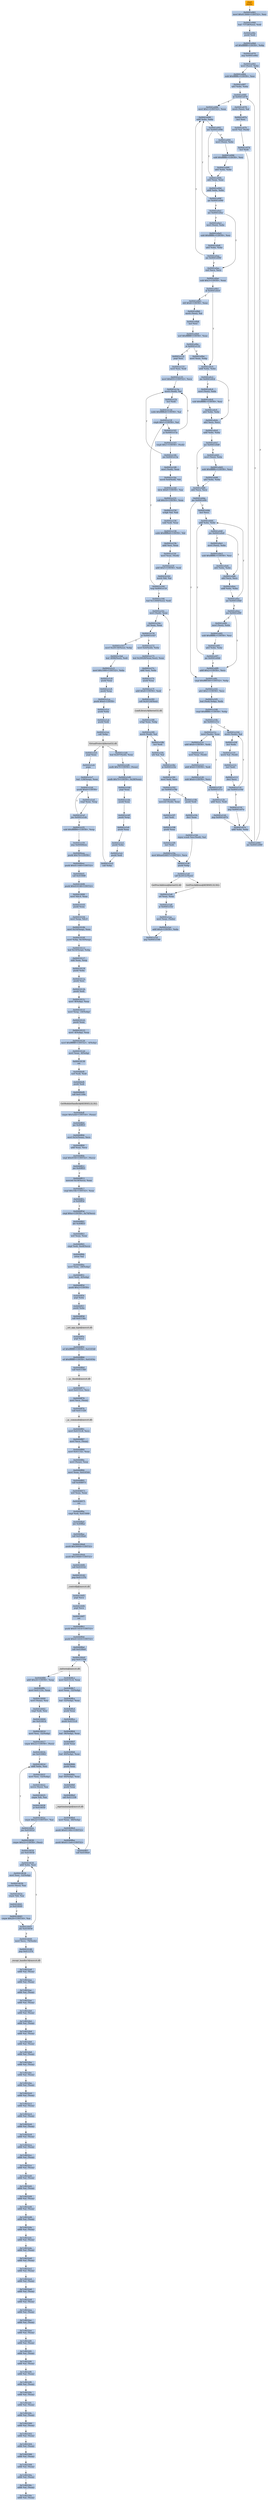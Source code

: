 digraph G {
node[shape=rectangle,style=filled,fillcolor=lightsteelblue,color=lightsteelblue]
bgcolor="transparent"
a0x0041e060pusha_[label="start\npusha ",fillcolor="orange",color="lightgrey"];
a0x0041e061movl_0x413000UINT32_esi[label="0x0041e061\nmovl $0x413000<UINT32>, %esi"];
a0x0041e066leal__73728esi__edi[label="0x0041e066\nleal -73728(%esi), %edi"];
a0x0041e06cpushl_edi[label="0x0041e06c\npushl %edi"];
a0x0041e06dorl_0xffffffffUINT8_ebp[label="0x0041e06d\norl $0xffffffff<UINT8>, %ebp"];
a0x0041e070jmp_0x0041e082[label="0x0041e070\njmp 0x0041e082"];
a0x0041e082movl_esi__ebx[label="0x0041e082\nmovl (%esi), %ebx"];
a0x0041e084subl_0xfffffffcUINT8_esi[label="0x0041e084\nsubl $0xfffffffc<UINT8>, %esi"];
a0x0041e087adcl_ebx_ebx[label="0x0041e087\nadcl %ebx, %ebx"];
a0x0041e089jb_0x0041e078[label="0x0041e089\njb 0x0041e078"];
a0x0041e078movb_esi__al[label="0x0041e078\nmovb (%esi), %al"];
a0x0041e07aincl_esi[label="0x0041e07a\nincl %esi"];
a0x0041e07bmovb_al_edi_[label="0x0041e07b\nmovb %al, (%edi)"];
a0x0041e07dincl_edi[label="0x0041e07d\nincl %edi"];
a0x0041e07eaddl_ebx_ebx[label="0x0041e07e\naddl %ebx, %ebx"];
a0x0041e080jne_0x0041e089[label="0x0041e080\njne 0x0041e089"];
a0x0041e08bmovl_0x1UINT32_eax[label="0x0041e08b\nmovl $0x1<UINT32>, %eax"];
a0x0041e090addl_ebx_ebx[label="0x0041e090\naddl %ebx, %ebx"];
a0x0041e092jne_0x0041e09b[label="0x0041e092\njne 0x0041e09b"];
a0x0041e09badcl_eax_eax[label="0x0041e09b\nadcl %eax, %eax"];
a0x0041e09daddl_ebx_ebx[label="0x0041e09d\naddl %ebx, %ebx"];
a0x0041e09fjae_0x0041e090[label="0x0041e09f\njae 0x0041e090"];
a0x0041e0a1jne_0x0041e0ac[label="0x0041e0a1\njne 0x0041e0ac"];
a0x0041e0acxorl_ecx_ecx[label="0x0041e0ac\nxorl %ecx, %ecx"];
a0x0041e0aesubl_0x3UINT8_eax[label="0x0041e0ae\nsubl $0x3<UINT8>, %eax"];
a0x0041e0b1jb_0x0041e0c0[label="0x0041e0b1\njb 0x0041e0c0"];
a0x0041e0c0addl_ebx_ebx[label="0x0041e0c0\naddl %ebx, %ebx"];
a0x0041e0c2jne_0x0041e0cb[label="0x0041e0c2\njne 0x0041e0cb"];
a0x0041e0cbadcl_ecx_ecx[label="0x0041e0cb\nadcl %ecx, %ecx"];
a0x0041e0cdaddl_ebx_ebx[label="0x0041e0cd\naddl %ebx, %ebx"];
a0x0041e0cfjne_0x0041e0d8[label="0x0041e0cf\njne 0x0041e0d8"];
a0x0041e0d8adcl_ecx_ecx[label="0x0041e0d8\nadcl %ecx, %ecx"];
a0x0041e0dajne_0x0041e0fc[label="0x0041e0da\njne 0x0041e0fc"];
a0x0041e0fccmpl_0xfffff300UINT32_ebp[label="0x0041e0fc\ncmpl $0xfffff300<UINT32>, %ebp"];
a0x0041e102adcl_0x1UINT8_ecx[label="0x0041e102\nadcl $0x1<UINT8>, %ecx"];
a0x0041e105leal_ediebp__edx[label="0x0041e105\nleal (%edi,%ebp), %edx"];
a0x0041e108cmpl_0xfffffffcUINT8_ebp[label="0x0041e108\ncmpl $0xfffffffc<UINT8>, %ebp"];
a0x0041e10bjbe_0x0041e11c[label="0x0041e10b\njbe 0x0041e11c"];
a0x0041e10dmovb_edx__al[label="0x0041e10d\nmovb (%edx), %al"];
a0x0041e10fincl_edx[label="0x0041e10f\nincl %edx"];
a0x0041e110movb_al_edi_[label="0x0041e110\nmovb %al, (%edi)"];
a0x0041e112incl_edi[label="0x0041e112\nincl %edi"];
a0x0041e113decl_ecx[label="0x0041e113\ndecl %ecx"];
a0x0041e114jne_0x0041e10d[label="0x0041e114\njne 0x0041e10d"];
a0x0041e116jmp_0x0041e07e[label="0x0041e116\njmp 0x0041e07e"];
a0x0041e0b3shll_0x8UINT8_eax[label="0x0041e0b3\nshll $0x8<UINT8>, %eax"];
a0x0041e0b6movb_esi__al[label="0x0041e0b6\nmovb (%esi), %al"];
a0x0041e0b8incl_esi[label="0x0041e0b8\nincl %esi"];
a0x0041e0b9xorl_0xffffffffUINT8_eax[label="0x0041e0b9\nxorl $0xffffffff<UINT8>, %eax"];
a0x0041e0bcje_0x0041e132[label="0x0041e0bc\nje 0x0041e132"];
a0x0041e0bemovl_eax_ebp[label="0x0041e0be\nmovl %eax, %ebp"];
a0x0041e11cmovl_edx__eax[label="0x0041e11c\nmovl (%edx), %eax"];
a0x0041e11eaddl_0x4UINT8_edx[label="0x0041e11e\naddl $0x4<UINT8>, %edx"];
a0x0041e121movl_eax_edi_[label="0x0041e121\nmovl %eax, (%edi)"];
a0x0041e123addl_0x4UINT8_edi[label="0x0041e123\naddl $0x4<UINT8>, %edi"];
a0x0041e126subl_0x4UINT8_ecx[label="0x0041e126\nsubl $0x4<UINT8>, %ecx"];
a0x0041e129ja_0x0041e11c[label="0x0041e129\nja 0x0041e11c"];
a0x0041e12baddl_ecx_edi[label="0x0041e12b\naddl %ecx, %edi"];
a0x0041e12djmp_0x0041e07e[label="0x0041e12d\njmp 0x0041e07e"];
a0x0041e094movl_esi__ebx[label="0x0041e094\nmovl (%esi), %ebx"];
a0x0041e096subl_0xfffffffcUINT8_esi[label="0x0041e096\nsubl $0xfffffffc<UINT8>, %esi"];
a0x0041e099adcl_ebx_ebx[label="0x0041e099\nadcl %ebx, %ebx"];
a0x0041e0a3movl_esi__ebx[label="0x0041e0a3\nmovl (%esi), %ebx"];
a0x0041e0a5subl_0xfffffffcUINT8_esi[label="0x0041e0a5\nsubl $0xfffffffc<UINT8>, %esi"];
a0x0041e0a8adcl_ebx_ebx[label="0x0041e0a8\nadcl %ebx, %ebx"];
a0x0041e0aajae_0x0041e090[label="0x0041e0aa\njae 0x0041e090"];
a0x0041e0d1movl_esi__ebx[label="0x0041e0d1\nmovl (%esi), %ebx"];
a0x0041e0d3subl_0xfffffffcUINT8_esi[label="0x0041e0d3\nsubl $0xfffffffc<UINT8>, %esi"];
a0x0041e0d6adcl_ebx_ebx[label="0x0041e0d6\nadcl %ebx, %ebx"];
a0x0041e0dcincl_ecx[label="0x0041e0dc\nincl %ecx"];
a0x0041e0ddaddl_ebx_ebx[label="0x0041e0dd\naddl %ebx, %ebx"];
a0x0041e0dfjne_0x0041e0e8[label="0x0041e0df\njne 0x0041e0e8"];
a0x0041e0e8adcl_ecx_ecx[label="0x0041e0e8\nadcl %ecx, %ecx"];
a0x0041e0eaaddl_ebx_ebx[label="0x0041e0ea\naddl %ebx, %ebx"];
a0x0041e0ecjae_0x0041e0dd[label="0x0041e0ec\njae 0x0041e0dd"];
a0x0041e0eejne_0x0041e0f9[label="0x0041e0ee\njne 0x0041e0f9"];
a0x0041e0f9addl_0x2UINT8_ecx[label="0x0041e0f9\naddl $0x2<UINT8>, %ecx"];
a0x0041e0e1movl_esi__ebx[label="0x0041e0e1\nmovl (%esi), %ebx"];
a0x0041e0e3subl_0xfffffffcUINT8_esi[label="0x0041e0e3\nsubl $0xfffffffc<UINT8>, %esi"];
a0x0041e0e6adcl_ebx_ebx[label="0x0041e0e6\nadcl %ebx, %ebx"];
a0x0041e0f0movl_esi__ebx[label="0x0041e0f0\nmovl (%esi), %ebx"];
a0x0041e0f2subl_0xfffffffcUINT8_esi[label="0x0041e0f2\nsubl $0xfffffffc<UINT8>, %esi"];
a0x0041e0f5adcl_ebx_ebx[label="0x0041e0f5\nadcl %ebx, %ebx"];
a0x0041e0f7jae_0x0041e0dd[label="0x0041e0f7\njae 0x0041e0dd"];
a0x0041e0c4movl_esi__ebx[label="0x0041e0c4\nmovl (%esi), %ebx"];
a0x0041e0c6subl_0xfffffffcUINT8_esi[label="0x0041e0c6\nsubl $0xfffffffc<UINT8>, %esi"];
a0x0041e0c9adcl_ebx_ebx[label="0x0041e0c9\nadcl %ebx, %ebx"];
a0x0041e132popl_esi[label="0x0041e132\npopl %esi"];
a0x0041e133movl_esi_edi[label="0x0041e133\nmovl %esi, %edi"];
a0x0041e135movl_0x655UINT32_ecx[label="0x0041e135\nmovl $0x655<UINT32>, %ecx"];
a0x0041e13amovb_edi__al[label="0x0041e13a\nmovb (%edi), %al"];
a0x0041e13cincl_edi[label="0x0041e13c\nincl %edi"];
a0x0041e13dsubb_0xffffffe8UINT8_al[label="0x0041e13d\nsubb $0xffffffe8<UINT8>, %al"];
a0x0041e13fcmpb_0x1UINT8_al[label="0x0041e13f\ncmpb $0x1<UINT8>, %al"];
a0x0041e141ja_0x0041e13a[label="0x0041e141\nja 0x0041e13a"];
a0x0041e143cmpb_0x1UINT8_edi_[label="0x0041e143\ncmpb $0x1<UINT8>, (%edi)"];
a0x0041e146jne_0x0041e13a[label="0x0041e146\njne 0x0041e13a"];
a0x0041e148movl_edi__eax[label="0x0041e148\nmovl (%edi), %eax"];
a0x0041e14amovb_0x4edi__bl[label="0x0041e14a\nmovb 0x4(%edi), %bl"];
a0x0041e14dshrw_0x8UINT8_ax[label="0x0041e14d\nshrw $0x8<UINT8>, %ax"];
a0x0041e151roll_0x10UINT8_eax[label="0x0041e151\nroll $0x10<UINT8>, %eax"];
a0x0041e154xchgb_al_ah[label="0x0041e154\nxchgb %al, %ah"];
a0x0041e156subl_edi_eax[label="0x0041e156\nsubl %edi, %eax"];
a0x0041e158subb_0xffffffe8UINT8_bl[label="0x0041e158\nsubb $0xffffffe8<UINT8>, %bl"];
a0x0041e15baddl_esi_eax[label="0x0041e15b\naddl %esi, %eax"];
a0x0041e15dmovl_eax_edi_[label="0x0041e15d\nmovl %eax, (%edi)"];
a0x0041e15faddl_0x5UINT8_edi[label="0x0041e15f\naddl $0x5<UINT8>, %edi"];
a0x0041e162movb_bl_al[label="0x0041e162\nmovb %bl, %al"];
a0x0041e164loop_0x0041e13f[label="0x0041e164\nloop 0x0041e13f"];
a0x0041e166leal_0x1c000esi__edi[label="0x0041e166\nleal 0x1c000(%esi), %edi"];
a0x0041e16cmovl_edi__eax[label="0x0041e16c\nmovl (%edi), %eax"];
a0x0041e16eorl_eax_eax[label="0x0041e16e\norl %eax, %eax"];
a0x0041e170je_0x0041e1b7[label="0x0041e170\nje 0x0041e1b7"];
a0x0041e172movl_0x4edi__ebx[label="0x0041e172\nmovl 0x4(%edi), %ebx"];
a0x0041e175leal_0x20028eaxesi__eax[label="0x0041e175\nleal 0x20028(%eax,%esi), %eax"];
a0x0041e17caddl_esi_ebx[label="0x0041e17c\naddl %esi, %ebx"];
a0x0041e17epushl_eax[label="0x0041e17e\npushl %eax"];
a0x0041e17faddl_0x8UINT8_edi[label="0x0041e17f\naddl $0x8<UINT8>, %edi"];
a0x0041e182call_0x20124esi_[label="0x0041e182\ncall 0x20124(%esi)"];
LoadLibraryA_kernel32_dll[label="LoadLibraryA@kernel32.dll",fillcolor="lightgrey",color="lightgrey"];
a0x0041e188xchgl_eax_ebp[label="0x0041e188\nxchgl %eax, %ebp"];
a0x0041e189movb_edi__al[label="0x0041e189\nmovb (%edi), %al"];
a0x0041e18bincl_edi[label="0x0041e18b\nincl %edi"];
a0x0041e18corb_al_al[label="0x0041e18c\norb %al, %al"];
a0x0041e18eje_0x0041e16c[label="0x0041e18e\nje 0x0041e16c"];
a0x0041e190movl_edi_ecx[label="0x0041e190\nmovl %edi, %ecx"];
a0x0041e192jns_0x0041e19b[label="0x0041e192\njns 0x0041e19b"];
a0x0041e19bpushl_edi[label="0x0041e19b\npushl %edi"];
a0x0041e19cdecl_eax[label="0x0041e19c\ndecl %eax"];
a0x0041e19drepnz_scasb_es_edi__al[label="0x0041e19d\nrepnz scasb %es:(%edi), %al"];
a0x0041e19fpushl_ebp[label="0x0041e19f\npushl %ebp"];
a0x0041e1a0call_0x2012cesi_[label="0x0041e1a0\ncall 0x2012c(%esi)"];
GetProcAddress_kernel32_dll[label="GetProcAddress@kernel32.dll",fillcolor="lightgrey",color="lightgrey"];
a0x0041e1a6orl_eax_eax[label="0x0041e1a6\norl %eax, %eax"];
a0x0041e1a8je_0x0041e1b1[label="0x0041e1a8\nje 0x0041e1b1"];
a0x0041e1aamovl_eax_ebx_[label="0x0041e1aa\nmovl %eax, (%ebx)"];
a0x0041e1acaddl_0x4UINT8_ebx[label="0x0041e1ac\naddl $0x4<UINT8>, %ebx"];
a0x0041e1afjmp_0x0041e189[label="0x0041e1af\njmp 0x0041e189"];
GetProcAddress_KERNEL32_DLL[label="GetProcAddress@KERNEL32.DLL",fillcolor="lightgrey",color="lightgrey"];
a0x0041e194movzwl_edi__eax[label="0x0041e194\nmovzwl (%edi), %eax"];
a0x0041e197incl_edi[label="0x0041e197\nincl %edi"];
a0x0041e198pushl_eax[label="0x0041e198\npushl %eax"];
a0x0041e199incl_edi[label="0x0041e199\nincl %edi"];
a0x0041e19amovl_0xaef24857UINT32_ecx[label="0x0041e19a\nmovl $0xaef24857<UINT32>, %ecx"];
a0x0041e1b7movl_0x20130esi__ebp[label="0x0041e1b7\nmovl 0x20130(%esi), %ebp"];
a0x0041e1bdleal__4096esi__edi[label="0x0041e1bd\nleal -4096(%esi), %edi"];
a0x0041e1c3movl_0x1000UINT32_ebx[label="0x0041e1c3\nmovl $0x1000<UINT32>, %ebx"];
a0x0041e1c8pushl_eax[label="0x0041e1c8\npushl %eax"];
a0x0041e1c9pushl_esp[label="0x0041e1c9\npushl %esp"];
a0x0041e1capushl_0x4UINT8[label="0x0041e1ca\npushl $0x4<UINT8>"];
a0x0041e1ccpushl_ebx[label="0x0041e1cc\npushl %ebx"];
a0x0041e1cdpushl_edi[label="0x0041e1cd\npushl %edi"];
a0x0041e1cecall_ebp[label="0x0041e1ce\ncall %ebp"];
VirtualProtect_kernel32_dll[label="VirtualProtect@kernel32.dll",fillcolor="lightgrey",color="lightgrey"];
a0x0041e1d0leal_0x207edi__eax[label="0x0041e1d0\nleal 0x207(%edi), %eax"];
a0x0041e1d6andb_0x7fUINT8_eax_[label="0x0041e1d6\nandb $0x7f<UINT8>, (%eax)"];
a0x0041e1d9andb_0x7fUINT8_0x28eax_[label="0x0041e1d9\nandb $0x7f<UINT8>, 0x28(%eax)"];
a0x0041e1ddpopl_eax[label="0x0041e1dd\npopl %eax"];
a0x0041e1depushl_eax[label="0x0041e1de\npushl %eax"];
a0x0041e1dfpushl_esp[label="0x0041e1df\npushl %esp"];
a0x0041e1e0pushl_eax[label="0x0041e1e0\npushl %eax"];
a0x0041e1e1pushl_ebx[label="0x0041e1e1\npushl %ebx"];
a0x0041e1e2pushl_edi[label="0x0041e1e2\npushl %edi"];
a0x0041e1e3call_ebp[label="0x0041e1e3\ncall %ebp"];
a0x0041e1e5popl_eax[label="0x0041e1e5\npopl %eax"];
a0x0041e1e6popa_[label="0x0041e1e6\npopa "];
a0x0041e1e7leal__128esp__eax[label="0x0041e1e7\nleal -128(%esp), %eax"];
a0x0041e1ebpushl_0x0UINT8[label="0x0041e1eb\npushl $0x0<UINT8>"];
a0x0041e1edcmpl_eax_esp[label="0x0041e1ed\ncmpl %eax, %esp"];
a0x0041e1efjne_0x0041e1eb[label="0x0041e1ef\njne 0x0041e1eb"];
a0x0041e1f1subl_0xffffff80UINT8_esp[label="0x0041e1f1\nsubl $0xffffff80<UINT8>, %esp"];
a0x0041e1f4jmp_0x0040feea[label="0x0041e1f4\njmp 0x0040feea"];
a0x0040feeapushl_0x70UINT8[label="0x0040feea\npushl $0x70<UINT8>"];
a0x0040feecpushl_0x411440UINT32[label="0x0040feec\npushl $0x411440<UINT32>"];
a0x0040fef1call_0x4100f8[label="0x0040fef1\ncall 0x4100f8"];
a0x004100f8pushl_0x410148UINT32[label="0x004100f8\npushl $0x410148<UINT32>"];
a0x004100fdmovl_fs_0_eax[label="0x004100fd\nmovl %fs:0, %eax"];
a0x00410103pushl_eax[label="0x00410103\npushl %eax"];
a0x00410104movl_esp_fs_0[label="0x00410104\nmovl %esp, %fs:0"];
a0x0041010bmovl_0x10esp__eax[label="0x0041010b\nmovl 0x10(%esp), %eax"];
a0x0041010fmovl_ebp_0x10esp_[label="0x0041010f\nmovl %ebp, 0x10(%esp)"];
a0x00410113leal_0x10esp__ebp[label="0x00410113\nleal 0x10(%esp), %ebp"];
a0x00410117subl_eax_esp[label="0x00410117\nsubl %eax, %esp"];
a0x00410119pushl_ebx[label="0x00410119\npushl %ebx"];
a0x0041011apushl_esi[label="0x0041011a\npushl %esi"];
a0x0041011bpushl_edi[label="0x0041011b\npushl %edi"];
a0x0041011cmovl__8ebp__eax[label="0x0041011c\nmovl -8(%ebp), %eax"];
a0x0041011fmovl_esp__24ebp_[label="0x0041011f\nmovl %esp, -24(%ebp)"];
a0x00410122pushl_eax[label="0x00410122\npushl %eax"];
a0x00410123movl__4ebp__eax[label="0x00410123\nmovl -4(%ebp), %eax"];
a0x00410126movl_0xffffffffUINT32__4ebp_[label="0x00410126\nmovl $0xffffffff<UINT32>, -4(%ebp)"];
a0x0041012dmovl_eax__8ebp_[label="0x0041012d\nmovl %eax, -8(%ebp)"];
a0x00410130ret[label="0x00410130\nret"];
a0x0040fef6xorl_edi_edi[label="0x0040fef6\nxorl %edi, %edi"];
a0x0040fef8pushl_edi[label="0x0040fef8\npushl %edi"];
a0x0040fef9call_0x41109c[label="0x0040fef9\ncall 0x41109c"];
GetModuleHandleA_KERNEL32_DLL[label="GetModuleHandleA@KERNEL32.DLL",fillcolor="lightgrey",color="lightgrey"];
a0x0040feffcmpw_0x5a4dUINT16_eax_[label="0x0040feff\ncmpw $0x5a4d<UINT16>, (%eax)"];
a0x0040ff04jne_0x40ff25[label="0x0040ff04\njne 0x40ff25"];
a0x0040ff06movl_0x3ceax__ecx[label="0x0040ff06\nmovl 0x3c(%eax), %ecx"];
a0x0040ff09addl_eax_ecx[label="0x0040ff09\naddl %eax, %ecx"];
a0x0040ff0bcmpl_0x4550UINT32_ecx_[label="0x0040ff0b\ncmpl $0x4550<UINT32>, (%ecx)"];
a0x0040ff11jne_0x40ff25[label="0x0040ff11\njne 0x40ff25"];
a0x0040ff13movzwl_0x18ecx__eax[label="0x0040ff13\nmovzwl 0x18(%ecx), %eax"];
a0x0040ff17cmpl_0x10bUINT32_eax[label="0x0040ff17\ncmpl $0x10b<UINT32>, %eax"];
a0x0040ff1cje_0x40ff3d[label="0x0040ff1c\nje 0x40ff3d"];
a0x0040ff3dcmpl_0xeUINT8_0x74ecx_[label="0x0040ff3d\ncmpl $0xe<UINT8>, 0x74(%ecx)"];
a0x0040ff41jbe_0x40ff25[label="0x0040ff41\njbe 0x40ff25"];
a0x0040ff43xorl_eax_eax[label="0x0040ff43\nxorl %eax, %eax"];
a0x0040ff45cmpl_edi_0xe8ecx_[label="0x0040ff45\ncmpl %edi, 0xe8(%ecx)"];
a0x0040ff4bsetne_al[label="0x0040ff4b\nsetne %al"];
a0x0040ff4emovl_eax__28ebp_[label="0x0040ff4e\nmovl %eax, -28(%ebp)"];
a0x0040ff51movl_edi__4ebp_[label="0x0040ff51\nmovl %edi, -4(%ebp)"];
a0x0040ff54pushl_0x2UINT8[label="0x0040ff54\npushl $0x2<UINT8>"];
a0x0040ff56popl_ebx[label="0x0040ff56\npopl %ebx"];
a0x0040ff57pushl_ebx[label="0x0040ff57\npushl %ebx"];
a0x0040ff58call_0x41136c[label="0x0040ff58\ncall 0x41136c"];
a__set_app_type_msvcrt_dll[label="__set_app_type@msvcrt.dll",fillcolor="lightgrey",color="lightgrey"];
a0x0040ff5epopl_ecx[label="0x0040ff5e\npopl %ecx"];
a0x0040ff5forl_0xffffffffUINT8_0x416548[label="0x0040ff5f\norl $0xffffffff<UINT8>, 0x416548"];
a0x0040ff66orl_0xffffffffUINT8_0x41654c[label="0x0040ff66\norl $0xffffffff<UINT8>, 0x41654c"];
a0x0040ff6dcall_0x411340[label="0x0040ff6d\ncall 0x411340"];
a__p__fmode_msvcrt_dll[label="__p__fmode@msvcrt.dll",fillcolor="lightgrey",color="lightgrey"];
a0x0040ff73movl_0x4151cc_ecx[label="0x0040ff73\nmovl 0x4151cc, %ecx"];
a0x0040ff79movl_ecx_eax_[label="0x0040ff79\nmovl %ecx, (%eax)"];
a0x0040ff7bcall_0x411328[label="0x0040ff7b\ncall 0x411328"];
a__p__commode_msvcrt_dll[label="__p__commode@msvcrt.dll",fillcolor="lightgrey",color="lightgrey"];
a0x0040ff81movl_0x4151c8_ecx[label="0x0040ff81\nmovl 0x4151c8, %ecx"];
a0x0040ff87movl_ecx_eax_[label="0x0040ff87\nmovl %ecx, (%eax)"];
a0x0040ff89movl_0x41132c_eax[label="0x0040ff89\nmovl 0x41132c, %eax"];
a0x0040ff8emovl_eax__eax[label="0x0040ff8e\nmovl (%eax), %eax"];
a0x0040ff90movl_eax_0x416544[label="0x0040ff90\nmovl %eax, 0x416544"];
a0x0040ff95call_0x408973[label="0x0040ff95\ncall 0x408973"];
a0x00408973xorl_eax_eax[label="0x00408973\nxorl %eax, %eax"];
a0x00408975ret[label="0x00408975\nret"];
a0x0040ff9acmpl_edi_0x415000[label="0x0040ff9a\ncmpl %edi, 0x415000"];
a0x0040ffa0jne_0x40ffae[label="0x0040ffa0\njne 0x40ffae"];
a0x0040ffaecall_0x4100e6[label="0x0040ffae\ncall 0x4100e6"];
a0x004100e6pushl_0x30000UINT32[label="0x004100e6\npushl $0x30000<UINT32>"];
a0x004100ebpushl_0x10000UINT32[label="0x004100eb\npushl $0x10000<UINT32>"];
a0x004100f0call_0x410142[label="0x004100f0\ncall 0x410142"];
a0x00410142jmp_0x411370[label="0x00410142\njmp 0x411370"];
a_controlfp_msvcrt_dll[label="_controlfp@msvcrt.dll",fillcolor="lightgrey",color="lightgrey"];
a0x004100f5popl_ecx[label="0x004100f5\npopl %ecx"];
a0x004100f6popl_ecx[label="0x004100f6\npopl %ecx"];
a0x004100f7ret[label="0x004100f7\nret"];
a0x0040ffb3pushl_0x411414UINT32[label="0x0040ffb3\npushl $0x411414<UINT32>"];
a0x0040ffb8pushl_0x411410UINT32[label="0x0040ffb8\npushl $0x411410<UINT32>"];
a0x0040ffbdcall_0x4100e0[label="0x0040ffbd\ncall 0x4100e0"];
a0x004100e0jmp_0x411334[label="0x004100e0\njmp 0x411334"];
a_initterm_msvcrt_dll[label="_initterm@msvcrt.dll",fillcolor="lightgrey",color="lightgrey"];
a0x0040ffc2movl_0x4151c4_eax[label="0x0040ffc2\nmovl 0x4151c4, %eax"];
a0x0040ffc7movl_eax__32ebp_[label="0x0040ffc7\nmovl %eax, -32(%ebp)"];
a0x0040ffcaleal__32ebp__eax[label="0x0040ffca\nleal -32(%ebp), %eax"];
a0x0040ffcdpushl_eax[label="0x0040ffcd\npushl %eax"];
a0x0040ffcepushl_0x4151c0[label="0x0040ffce\npushl 0x4151c0"];
a0x0040ffd4leal__36ebp__eax[label="0x0040ffd4\nleal -36(%ebp), %eax"];
a0x0040ffd7pushl_eax[label="0x0040ffd7\npushl %eax"];
a0x0040ffd8leal__40ebp__eax[label="0x0040ffd8\nleal -40(%ebp), %eax"];
a0x0040ffdbpushl_eax[label="0x0040ffdb\npushl %eax"];
a0x0040ffdcleal__44ebp__eax[label="0x0040ffdc\nleal -44(%ebp), %eax"];
a0x0040ffdfpushl_eax[label="0x0040ffdf\npushl %eax"];
a0x0040ffe0call_0x411338[label="0x0040ffe0\ncall 0x411338"];
a__wgetmainargs_msvcrt_dll[label="__wgetmainargs@msvcrt.dll",fillcolor="lightgrey",color="lightgrey"];
a0x0040ffe6movl_eax__48ebp_[label="0x0040ffe6\nmovl %eax, -48(%ebp)"];
a0x0040ffe9pushl_0x41140cUINT32[label="0x0040ffe9\npushl $0x41140c<UINT32>"];
a0x0040ffeepushl_0x4113e4UINT32[label="0x0040ffee\npushl $0x4113e4<UINT32>"];
a0x0040fff3call_0x4100e0[label="0x0040fff3\ncall 0x4100e0"];
a0x0040fff8addl_0x24UINT8_esp[label="0x0040fff8\naddl $0x24<UINT8>, %esp"];
a0x0040fffbmovl_0x41133c_eax[label="0x0040fffb\nmovl 0x41133c, %eax"];
a0x00410000movl_eax__esi[label="0x00410000\nmovl (%eax), %esi"];
a0x00410002cmpl_edi_esi[label="0x00410002\ncmpl %edi, %esi"];
a0x00410004jne_0x410014[label="0x00410004\njne 0x410014"];
a0x00410014movl_esi__52ebp_[label="0x00410014\nmovl %esi, -52(%ebp)"];
a0x00410017cmpw_0x22UINT8_esi_[label="0x00410017\ncmpw $0x22<UINT8>, (%esi)"];
a0x0041001bjne_0x410062[label="0x0041001b\njne 0x410062"];
a0x0041001daddl_ebx_esi[label="0x0041001d\naddl %ebx, %esi"];
a0x0041001fmovl_esi__52ebp_[label="0x0041001f\nmovl %esi, -52(%ebp)"];
a0x00410022movw_esi__ax[label="0x00410022\nmovw (%esi), %ax"];
a0x00410025cmpw_di_ax[label="0x00410025\ncmpw %di, %ax"];
a0x00410028je_0x410030[label="0x00410028\nje 0x410030"];
a0x0041002acmpw_0x22UINT16_ax[label="0x0041002a\ncmpw $0x22<UINT16>, %ax"];
a0x0041002ejne_0x41001d[label="0x0041002e\njne 0x41001d"];
a0x00410030cmpw_0x22UINT8_esi_[label="0x00410030\ncmpw $0x22<UINT8>, (%esi)"];
a0x00410034jne_0x41003b[label="0x00410034\njne 0x41003b"];
a0x00410036addl_ebx_esi[label="0x00410036\naddl %ebx, %esi"];
a0x00410038movl_esi__52ebp_[label="0x00410038\nmovl %esi, -52(%ebp)"];
a0x0041003bmovw_esi__ax[label="0x0041003b\nmovw (%esi), %ax"];
a0x0041003ecmpw_di_ax[label="0x0041003e\ncmpw %di, %ax"];
a0x00410041je_0x410049[label="0x00410041\nje 0x410049"];
a0x00410043cmpw_0x20UINT16_ax[label="0x00410043\ncmpw $0x20<UINT16>, %ax"];
a0x00410047jbe_0x410036[label="0x00410047\njbe 0x410036"];
a0x00410049movl_ecx__76edx_[label="0x00410049\nmovl %ecx, -76(%edx)"];
a0x00410148jmp_0x411374[label="0x00410148\njmp 0x411374"];
a_except_handler3_msvcrt_dll[label="_except_handler3@msvcrt.dll",fillcolor="lightgrey",color="lightgrey"];
a0x7c9032a8addb_al_eax_[label="0x7c9032a8\naddb %al, (%eax)"];
a0x7c9032aaaddb_al_eax_[label="0x7c9032aa\naddb %al, (%eax)"];
a0x7c9032acaddb_al_eax_[label="0x7c9032ac\naddb %al, (%eax)"];
a0x7c9032aeaddb_al_eax_[label="0x7c9032ae\naddb %al, (%eax)"];
a0x7c9032b0addb_al_eax_[label="0x7c9032b0\naddb %al, (%eax)"];
a0x7c9032b2addb_al_eax_[label="0x7c9032b2\naddb %al, (%eax)"];
a0x7c9032b4addb_al_eax_[label="0x7c9032b4\naddb %al, (%eax)"];
a0x7c9032b6addb_al_eax_[label="0x7c9032b6\naddb %al, (%eax)"];
a0x7c9032b8addb_al_eax_[label="0x7c9032b8\naddb %al, (%eax)"];
a0x7c9032baaddb_al_eax_[label="0x7c9032ba\naddb %al, (%eax)"];
a0x7c9032bcaddb_al_eax_[label="0x7c9032bc\naddb %al, (%eax)"];
a0x7c9032beaddb_al_eax_[label="0x7c9032be\naddb %al, (%eax)"];
a0x7c9032c0addb_al_eax_[label="0x7c9032c0\naddb %al, (%eax)"];
a0x7c9032c2addb_al_eax_[label="0x7c9032c2\naddb %al, (%eax)"];
a0x7c9032c4addb_al_eax_[label="0x7c9032c4\naddb %al, (%eax)"];
a0x7c9032c6addb_al_eax_[label="0x7c9032c6\naddb %al, (%eax)"];
a0x7c9032c8addb_al_eax_[label="0x7c9032c8\naddb %al, (%eax)"];
a0x7c9032caaddb_al_eax_[label="0x7c9032ca\naddb %al, (%eax)"];
a0x7c9032ccaddb_al_eax_[label="0x7c9032cc\naddb %al, (%eax)"];
a0x7c9032ceaddb_al_eax_[label="0x7c9032ce\naddb %al, (%eax)"];
a0x7c9032d0addb_al_eax_[label="0x7c9032d0\naddb %al, (%eax)"];
a0x7c9032d2addb_al_eax_[label="0x7c9032d2\naddb %al, (%eax)"];
a0x7c9032d4addb_al_eax_[label="0x7c9032d4\naddb %al, (%eax)"];
a0x7c9032d6addb_al_eax_[label="0x7c9032d6\naddb %al, (%eax)"];
a0x7c9032d8addb_al_eax_[label="0x7c9032d8\naddb %al, (%eax)"];
a0x7c9032daaddb_al_eax_[label="0x7c9032da\naddb %al, (%eax)"];
a0x7c9032dcaddb_al_eax_[label="0x7c9032dc\naddb %al, (%eax)"];
a0x7c9032deaddb_al_eax_[label="0x7c9032de\naddb %al, (%eax)"];
a0x7c9032e0addb_al_eax_[label="0x7c9032e0\naddb %al, (%eax)"];
a0x7c9032e2addb_al_eax_[label="0x7c9032e2\naddb %al, (%eax)"];
a0x7c9032e4addb_al_eax_[label="0x7c9032e4\naddb %al, (%eax)"];
a0x7c9032e6addb_al_eax_[label="0x7c9032e6\naddb %al, (%eax)"];
a0x7c9032e8addb_al_eax_[label="0x7c9032e8\naddb %al, (%eax)"];
a0x7c9032eaaddb_al_eax_[label="0x7c9032ea\naddb %al, (%eax)"];
a0x7c9032ecaddb_al_eax_[label="0x7c9032ec\naddb %al, (%eax)"];
a0x7c9032eeaddb_al_eax_[label="0x7c9032ee\naddb %al, (%eax)"];
a0x7c9032f0addb_al_eax_[label="0x7c9032f0\naddb %al, (%eax)"];
a0x7c9032f2addb_al_eax_[label="0x7c9032f2\naddb %al, (%eax)"];
a0x7c9032f4addb_al_eax_[label="0x7c9032f4\naddb %al, (%eax)"];
a0x7c9032f6addb_al_eax_[label="0x7c9032f6\naddb %al, (%eax)"];
a0x7c9032f8addb_al_eax_[label="0x7c9032f8\naddb %al, (%eax)"];
a0x7c9032faaddb_al_eax_[label="0x7c9032fa\naddb %al, (%eax)"];
a0x7c9032fcaddb_al_eax_[label="0x7c9032fc\naddb %al, (%eax)"];
a0x7c9032feaddb_al_eax_[label="0x7c9032fe\naddb %al, (%eax)"];
a0x7c903300addb_al_eax_[label="0x7c903300\naddb %al, (%eax)"];
a0x7c903302addb_al_eax_[label="0x7c903302\naddb %al, (%eax)"];
a0x7c903304addb_al_eax_[label="0x7c903304\naddb %al, (%eax)"];
a0x7c903306addb_al_eax_[label="0x7c903306\naddb %al, (%eax)"];
a0x7c903308addb_al_eax_[label="0x7c903308\naddb %al, (%eax)"];
a0x7c90330aaddb_al_eax_[label="0x7c90330a\naddb %al, (%eax)"];
a0x7c90330caddb_al_eax_[label="0x7c90330c\naddb %al, (%eax)"];
a0x7c90330eaddb_al_eax_[label="0x7c90330e\naddb %al, (%eax)"];
a0x0041e060pusha_ -> a0x0041e061movl_0x413000UINT32_esi [color="#000000"];
a0x0041e061movl_0x413000UINT32_esi -> a0x0041e066leal__73728esi__edi [color="#000000"];
a0x0041e066leal__73728esi__edi -> a0x0041e06cpushl_edi [color="#000000"];
a0x0041e06cpushl_edi -> a0x0041e06dorl_0xffffffffUINT8_ebp [color="#000000"];
a0x0041e06dorl_0xffffffffUINT8_ebp -> a0x0041e070jmp_0x0041e082 [color="#000000"];
a0x0041e070jmp_0x0041e082 -> a0x0041e082movl_esi__ebx [color="#000000"];
a0x0041e082movl_esi__ebx -> a0x0041e084subl_0xfffffffcUINT8_esi [color="#000000"];
a0x0041e084subl_0xfffffffcUINT8_esi -> a0x0041e087adcl_ebx_ebx [color="#000000"];
a0x0041e087adcl_ebx_ebx -> a0x0041e089jb_0x0041e078 [color="#000000"];
a0x0041e089jb_0x0041e078 -> a0x0041e078movb_esi__al [color="#000000",label="T"];
a0x0041e078movb_esi__al -> a0x0041e07aincl_esi [color="#000000"];
a0x0041e07aincl_esi -> a0x0041e07bmovb_al_edi_ [color="#000000"];
a0x0041e07bmovb_al_edi_ -> a0x0041e07dincl_edi [color="#000000"];
a0x0041e07dincl_edi -> a0x0041e07eaddl_ebx_ebx [color="#000000"];
a0x0041e07eaddl_ebx_ebx -> a0x0041e080jne_0x0041e089 [color="#000000"];
a0x0041e080jne_0x0041e089 -> a0x0041e089jb_0x0041e078 [color="#000000",label="T"];
a0x0041e089jb_0x0041e078 -> a0x0041e08bmovl_0x1UINT32_eax [color="#000000",label="F"];
a0x0041e08bmovl_0x1UINT32_eax -> a0x0041e090addl_ebx_ebx [color="#000000"];
a0x0041e090addl_ebx_ebx -> a0x0041e092jne_0x0041e09b [color="#000000"];
a0x0041e092jne_0x0041e09b -> a0x0041e09badcl_eax_eax [color="#000000",label="T"];
a0x0041e09badcl_eax_eax -> a0x0041e09daddl_ebx_ebx [color="#000000"];
a0x0041e09daddl_ebx_ebx -> a0x0041e09fjae_0x0041e090 [color="#000000"];
a0x0041e09fjae_0x0041e090 -> a0x0041e0a1jne_0x0041e0ac [color="#000000",label="F"];
a0x0041e0a1jne_0x0041e0ac -> a0x0041e0acxorl_ecx_ecx [color="#000000",label="T"];
a0x0041e0acxorl_ecx_ecx -> a0x0041e0aesubl_0x3UINT8_eax [color="#000000"];
a0x0041e0aesubl_0x3UINT8_eax -> a0x0041e0b1jb_0x0041e0c0 [color="#000000"];
a0x0041e0b1jb_0x0041e0c0 -> a0x0041e0c0addl_ebx_ebx [color="#000000",label="T"];
a0x0041e0c0addl_ebx_ebx -> a0x0041e0c2jne_0x0041e0cb [color="#000000"];
a0x0041e0c2jne_0x0041e0cb -> a0x0041e0cbadcl_ecx_ecx [color="#000000",label="T"];
a0x0041e0cbadcl_ecx_ecx -> a0x0041e0cdaddl_ebx_ebx [color="#000000"];
a0x0041e0cdaddl_ebx_ebx -> a0x0041e0cfjne_0x0041e0d8 [color="#000000"];
a0x0041e0cfjne_0x0041e0d8 -> a0x0041e0d8adcl_ecx_ecx [color="#000000",label="T"];
a0x0041e0d8adcl_ecx_ecx -> a0x0041e0dajne_0x0041e0fc [color="#000000"];
a0x0041e0dajne_0x0041e0fc -> a0x0041e0fccmpl_0xfffff300UINT32_ebp [color="#000000",label="T"];
a0x0041e0fccmpl_0xfffff300UINT32_ebp -> a0x0041e102adcl_0x1UINT8_ecx [color="#000000"];
a0x0041e102adcl_0x1UINT8_ecx -> a0x0041e105leal_ediebp__edx [color="#000000"];
a0x0041e105leal_ediebp__edx -> a0x0041e108cmpl_0xfffffffcUINT8_ebp [color="#000000"];
a0x0041e108cmpl_0xfffffffcUINT8_ebp -> a0x0041e10bjbe_0x0041e11c [color="#000000"];
a0x0041e10bjbe_0x0041e11c -> a0x0041e10dmovb_edx__al [color="#000000",label="F"];
a0x0041e10dmovb_edx__al -> a0x0041e10fincl_edx [color="#000000"];
a0x0041e10fincl_edx -> a0x0041e110movb_al_edi_ [color="#000000"];
a0x0041e110movb_al_edi_ -> a0x0041e112incl_edi [color="#000000"];
a0x0041e112incl_edi -> a0x0041e113decl_ecx [color="#000000"];
a0x0041e113decl_ecx -> a0x0041e114jne_0x0041e10d [color="#000000"];
a0x0041e114jne_0x0041e10d -> a0x0041e10dmovb_edx__al [color="#000000",label="T"];
a0x0041e114jne_0x0041e10d -> a0x0041e116jmp_0x0041e07e [color="#000000",label="F"];
a0x0041e116jmp_0x0041e07e -> a0x0041e07eaddl_ebx_ebx [color="#000000"];
a0x0041e080jne_0x0041e089 -> a0x0041e082movl_esi__ebx [color="#000000",label="F"];
a0x0041e0b1jb_0x0041e0c0 -> a0x0041e0b3shll_0x8UINT8_eax [color="#000000",label="F"];
a0x0041e0b3shll_0x8UINT8_eax -> a0x0041e0b6movb_esi__al [color="#000000"];
a0x0041e0b6movb_esi__al -> a0x0041e0b8incl_esi [color="#000000"];
a0x0041e0b8incl_esi -> a0x0041e0b9xorl_0xffffffffUINT8_eax [color="#000000"];
a0x0041e0b9xorl_0xffffffffUINT8_eax -> a0x0041e0bcje_0x0041e132 [color="#000000"];
a0x0041e0bcje_0x0041e132 -> a0x0041e0bemovl_eax_ebp [color="#000000",label="F"];
a0x0041e0bemovl_eax_ebp -> a0x0041e0c0addl_ebx_ebx [color="#000000"];
a0x0041e10bjbe_0x0041e11c -> a0x0041e11cmovl_edx__eax [color="#000000",label="T"];
a0x0041e11cmovl_edx__eax -> a0x0041e11eaddl_0x4UINT8_edx [color="#000000"];
a0x0041e11eaddl_0x4UINT8_edx -> a0x0041e121movl_eax_edi_ [color="#000000"];
a0x0041e121movl_eax_edi_ -> a0x0041e123addl_0x4UINT8_edi [color="#000000"];
a0x0041e123addl_0x4UINT8_edi -> a0x0041e126subl_0x4UINT8_ecx [color="#000000"];
a0x0041e126subl_0x4UINT8_ecx -> a0x0041e129ja_0x0041e11c [color="#000000"];
a0x0041e129ja_0x0041e11c -> a0x0041e12baddl_ecx_edi [color="#000000",label="F"];
a0x0041e12baddl_ecx_edi -> a0x0041e12djmp_0x0041e07e [color="#000000"];
a0x0041e12djmp_0x0041e07e -> a0x0041e07eaddl_ebx_ebx [color="#000000"];
a0x0041e092jne_0x0041e09b -> a0x0041e094movl_esi__ebx [color="#000000",label="F"];
a0x0041e094movl_esi__ebx -> a0x0041e096subl_0xfffffffcUINT8_esi [color="#000000"];
a0x0041e096subl_0xfffffffcUINT8_esi -> a0x0041e099adcl_ebx_ebx [color="#000000"];
a0x0041e099adcl_ebx_ebx -> a0x0041e09badcl_eax_eax [color="#000000"];
a0x0041e0a1jne_0x0041e0ac -> a0x0041e0a3movl_esi__ebx [color="#000000",label="F"];
a0x0041e0a3movl_esi__ebx -> a0x0041e0a5subl_0xfffffffcUINT8_esi [color="#000000"];
a0x0041e0a5subl_0xfffffffcUINT8_esi -> a0x0041e0a8adcl_ebx_ebx [color="#000000"];
a0x0041e0a8adcl_ebx_ebx -> a0x0041e0aajae_0x0041e090 [color="#000000"];
a0x0041e0aajae_0x0041e090 -> a0x0041e0acxorl_ecx_ecx [color="#000000",label="F"];
a0x0041e0cfjne_0x0041e0d8 -> a0x0041e0d1movl_esi__ebx [color="#000000",label="F"];
a0x0041e0d1movl_esi__ebx -> a0x0041e0d3subl_0xfffffffcUINT8_esi [color="#000000"];
a0x0041e0d3subl_0xfffffffcUINT8_esi -> a0x0041e0d6adcl_ebx_ebx [color="#000000"];
a0x0041e0d6adcl_ebx_ebx -> a0x0041e0d8adcl_ecx_ecx [color="#000000"];
a0x0041e0dajne_0x0041e0fc -> a0x0041e0dcincl_ecx [color="#000000",label="F"];
a0x0041e0dcincl_ecx -> a0x0041e0ddaddl_ebx_ebx [color="#000000"];
a0x0041e0ddaddl_ebx_ebx -> a0x0041e0dfjne_0x0041e0e8 [color="#000000"];
a0x0041e0dfjne_0x0041e0e8 -> a0x0041e0e8adcl_ecx_ecx [color="#000000",label="T"];
a0x0041e0e8adcl_ecx_ecx -> a0x0041e0eaaddl_ebx_ebx [color="#000000"];
a0x0041e0eaaddl_ebx_ebx -> a0x0041e0ecjae_0x0041e0dd [color="#000000"];
a0x0041e0ecjae_0x0041e0dd -> a0x0041e0eejne_0x0041e0f9 [color="#000000",label="F"];
a0x0041e0eejne_0x0041e0f9 -> a0x0041e0f9addl_0x2UINT8_ecx [color="#000000",label="T"];
a0x0041e0f9addl_0x2UINT8_ecx -> a0x0041e0fccmpl_0xfffff300UINT32_ebp [color="#000000"];
a0x0041e129ja_0x0041e11c -> a0x0041e11cmovl_edx__eax [color="#000000",label="T"];
a0x0041e0ecjae_0x0041e0dd -> a0x0041e0ddaddl_ebx_ebx [color="#000000",label="T"];
a0x0041e0dfjne_0x0041e0e8 -> a0x0041e0e1movl_esi__ebx [color="#000000",label="F"];
a0x0041e0e1movl_esi__ebx -> a0x0041e0e3subl_0xfffffffcUINT8_esi [color="#000000"];
a0x0041e0e3subl_0xfffffffcUINT8_esi -> a0x0041e0e6adcl_ebx_ebx [color="#000000"];
a0x0041e0e6adcl_ebx_ebx -> a0x0041e0e8adcl_ecx_ecx [color="#000000"];
a0x0041e09fjae_0x0041e090 -> a0x0041e090addl_ebx_ebx [color="#000000",label="T"];
a0x0041e0eejne_0x0041e0f9 -> a0x0041e0f0movl_esi__ebx [color="#000000",label="F"];
a0x0041e0f0movl_esi__ebx -> a0x0041e0f2subl_0xfffffffcUINT8_esi [color="#000000"];
a0x0041e0f2subl_0xfffffffcUINT8_esi -> a0x0041e0f5adcl_ebx_ebx [color="#000000"];
a0x0041e0f5adcl_ebx_ebx -> a0x0041e0f7jae_0x0041e0dd [color="#000000"];
a0x0041e0f7jae_0x0041e0dd -> a0x0041e0ddaddl_ebx_ebx [color="#000000",label="T"];
a0x0041e0c2jne_0x0041e0cb -> a0x0041e0c4movl_esi__ebx [color="#000000",label="F"];
a0x0041e0c4movl_esi__ebx -> a0x0041e0c6subl_0xfffffffcUINT8_esi [color="#000000"];
a0x0041e0c6subl_0xfffffffcUINT8_esi -> a0x0041e0c9adcl_ebx_ebx [color="#000000"];
a0x0041e0c9adcl_ebx_ebx -> a0x0041e0cbadcl_ecx_ecx [color="#000000"];
a0x0041e0f7jae_0x0041e0dd -> a0x0041e0f9addl_0x2UINT8_ecx [color="#000000",label="F"];
a0x0041e0aajae_0x0041e090 -> a0x0041e090addl_ebx_ebx [color="#000000",label="T"];
a0x0041e0bcje_0x0041e132 -> a0x0041e132popl_esi [color="#000000",label="T"];
a0x0041e132popl_esi -> a0x0041e133movl_esi_edi [color="#000000"];
a0x0041e133movl_esi_edi -> a0x0041e135movl_0x655UINT32_ecx [color="#000000"];
a0x0041e135movl_0x655UINT32_ecx -> a0x0041e13amovb_edi__al [color="#000000"];
a0x0041e13amovb_edi__al -> a0x0041e13cincl_edi [color="#000000"];
a0x0041e13cincl_edi -> a0x0041e13dsubb_0xffffffe8UINT8_al [color="#000000"];
a0x0041e13dsubb_0xffffffe8UINT8_al -> a0x0041e13fcmpb_0x1UINT8_al [color="#000000"];
a0x0041e13fcmpb_0x1UINT8_al -> a0x0041e141ja_0x0041e13a [color="#000000"];
a0x0041e141ja_0x0041e13a -> a0x0041e13amovb_edi__al [color="#000000",label="T"];
a0x0041e141ja_0x0041e13a -> a0x0041e143cmpb_0x1UINT8_edi_ [color="#000000",label="F"];
a0x0041e143cmpb_0x1UINT8_edi_ -> a0x0041e146jne_0x0041e13a [color="#000000"];
a0x0041e146jne_0x0041e13a -> a0x0041e148movl_edi__eax [color="#000000",label="F"];
a0x0041e148movl_edi__eax -> a0x0041e14amovb_0x4edi__bl [color="#000000"];
a0x0041e14amovb_0x4edi__bl -> a0x0041e14dshrw_0x8UINT8_ax [color="#000000"];
a0x0041e14dshrw_0x8UINT8_ax -> a0x0041e151roll_0x10UINT8_eax [color="#000000"];
a0x0041e151roll_0x10UINT8_eax -> a0x0041e154xchgb_al_ah [color="#000000"];
a0x0041e154xchgb_al_ah -> a0x0041e156subl_edi_eax [color="#000000"];
a0x0041e156subl_edi_eax -> a0x0041e158subb_0xffffffe8UINT8_bl [color="#000000"];
a0x0041e158subb_0xffffffe8UINT8_bl -> a0x0041e15baddl_esi_eax [color="#000000"];
a0x0041e15baddl_esi_eax -> a0x0041e15dmovl_eax_edi_ [color="#000000"];
a0x0041e15dmovl_eax_edi_ -> a0x0041e15faddl_0x5UINT8_edi [color="#000000"];
a0x0041e15faddl_0x5UINT8_edi -> a0x0041e162movb_bl_al [color="#000000"];
a0x0041e162movb_bl_al -> a0x0041e164loop_0x0041e13f [color="#000000"];
a0x0041e164loop_0x0041e13f -> a0x0041e13fcmpb_0x1UINT8_al [color="#000000",label="T"];
a0x0041e146jne_0x0041e13a -> a0x0041e13amovb_edi__al [color="#000000",label="T"];
a0x0041e164loop_0x0041e13f -> a0x0041e166leal_0x1c000esi__edi [color="#000000",label="F"];
a0x0041e166leal_0x1c000esi__edi -> a0x0041e16cmovl_edi__eax [color="#000000"];
a0x0041e16cmovl_edi__eax -> a0x0041e16eorl_eax_eax [color="#000000"];
a0x0041e16eorl_eax_eax -> a0x0041e170je_0x0041e1b7 [color="#000000"];
a0x0041e170je_0x0041e1b7 -> a0x0041e172movl_0x4edi__ebx [color="#000000",label="F"];
a0x0041e172movl_0x4edi__ebx -> a0x0041e175leal_0x20028eaxesi__eax [color="#000000"];
a0x0041e175leal_0x20028eaxesi__eax -> a0x0041e17caddl_esi_ebx [color="#000000"];
a0x0041e17caddl_esi_ebx -> a0x0041e17epushl_eax [color="#000000"];
a0x0041e17epushl_eax -> a0x0041e17faddl_0x8UINT8_edi [color="#000000"];
a0x0041e17faddl_0x8UINT8_edi -> a0x0041e182call_0x20124esi_ [color="#000000"];
a0x0041e182call_0x20124esi_ -> LoadLibraryA_kernel32_dll [color="#000000"];
LoadLibraryA_kernel32_dll -> a0x0041e188xchgl_eax_ebp [color="#000000"];
a0x0041e188xchgl_eax_ebp -> a0x0041e189movb_edi__al [color="#000000"];
a0x0041e189movb_edi__al -> a0x0041e18bincl_edi [color="#000000"];
a0x0041e18bincl_edi -> a0x0041e18corb_al_al [color="#000000"];
a0x0041e18corb_al_al -> a0x0041e18eje_0x0041e16c [color="#000000"];
a0x0041e18eje_0x0041e16c -> a0x0041e190movl_edi_ecx [color="#000000",label="F"];
a0x0041e190movl_edi_ecx -> a0x0041e192jns_0x0041e19b [color="#000000"];
a0x0041e192jns_0x0041e19b -> a0x0041e19bpushl_edi [color="#000000",label="T"];
a0x0041e19bpushl_edi -> a0x0041e19cdecl_eax [color="#000000"];
a0x0041e19cdecl_eax -> a0x0041e19drepnz_scasb_es_edi__al [color="#000000"];
a0x0041e19drepnz_scasb_es_edi__al -> a0x0041e19fpushl_ebp [color="#000000"];
a0x0041e19fpushl_ebp -> a0x0041e1a0call_0x2012cesi_ [color="#000000"];
a0x0041e1a0call_0x2012cesi_ -> GetProcAddress_kernel32_dll [color="#000000"];
GetProcAddress_kernel32_dll -> a0x0041e1a6orl_eax_eax [color="#000000"];
a0x0041e1a6orl_eax_eax -> a0x0041e1a8je_0x0041e1b1 [color="#000000"];
a0x0041e1a8je_0x0041e1b1 -> a0x0041e1aamovl_eax_ebx_ [color="#000000",label="F"];
a0x0041e1aamovl_eax_ebx_ -> a0x0041e1acaddl_0x4UINT8_ebx [color="#000000"];
a0x0041e1acaddl_0x4UINT8_ebx -> a0x0041e1afjmp_0x0041e189 [color="#000000"];
a0x0041e1afjmp_0x0041e189 -> a0x0041e189movb_edi__al [color="#000000"];
a0x0041e1a0call_0x2012cesi_ -> GetProcAddress_KERNEL32_DLL [color="#000000"];
GetProcAddress_KERNEL32_DLL -> a0x0041e1a6orl_eax_eax [color="#000000"];
a0x0041e18eje_0x0041e16c -> a0x0041e16cmovl_edi__eax [color="#000000",label="T"];
a0x0041e192jns_0x0041e19b -> a0x0041e194movzwl_edi__eax [color="#000000",label="F"];
a0x0041e194movzwl_edi__eax -> a0x0041e197incl_edi [color="#000000"];
a0x0041e197incl_edi -> a0x0041e198pushl_eax [color="#000000"];
a0x0041e198pushl_eax -> a0x0041e199incl_edi [color="#000000"];
a0x0041e199incl_edi -> a0x0041e19amovl_0xaef24857UINT32_ecx [color="#000000"];
a0x0041e19amovl_0xaef24857UINT32_ecx -> a0x0041e19fpushl_ebp [color="#000000"];
a0x0041e170je_0x0041e1b7 -> a0x0041e1b7movl_0x20130esi__ebp [color="#000000",label="T"];
a0x0041e1b7movl_0x20130esi__ebp -> a0x0041e1bdleal__4096esi__edi [color="#000000"];
a0x0041e1bdleal__4096esi__edi -> a0x0041e1c3movl_0x1000UINT32_ebx [color="#000000"];
a0x0041e1c3movl_0x1000UINT32_ebx -> a0x0041e1c8pushl_eax [color="#000000"];
a0x0041e1c8pushl_eax -> a0x0041e1c9pushl_esp [color="#000000"];
a0x0041e1c9pushl_esp -> a0x0041e1capushl_0x4UINT8 [color="#000000"];
a0x0041e1capushl_0x4UINT8 -> a0x0041e1ccpushl_ebx [color="#000000"];
a0x0041e1ccpushl_ebx -> a0x0041e1cdpushl_edi [color="#000000"];
a0x0041e1cdpushl_edi -> a0x0041e1cecall_ebp [color="#000000"];
a0x0041e1cecall_ebp -> VirtualProtect_kernel32_dll [color="#000000"];
VirtualProtect_kernel32_dll -> a0x0041e1d0leal_0x207edi__eax [color="#000000"];
a0x0041e1d0leal_0x207edi__eax -> a0x0041e1d6andb_0x7fUINT8_eax_ [color="#000000"];
a0x0041e1d6andb_0x7fUINT8_eax_ -> a0x0041e1d9andb_0x7fUINT8_0x28eax_ [color="#000000"];
a0x0041e1d9andb_0x7fUINT8_0x28eax_ -> a0x0041e1ddpopl_eax [color="#000000"];
a0x0041e1ddpopl_eax -> a0x0041e1depushl_eax [color="#000000"];
a0x0041e1depushl_eax -> a0x0041e1dfpushl_esp [color="#000000"];
a0x0041e1dfpushl_esp -> a0x0041e1e0pushl_eax [color="#000000"];
a0x0041e1e0pushl_eax -> a0x0041e1e1pushl_ebx [color="#000000"];
a0x0041e1e1pushl_ebx -> a0x0041e1e2pushl_edi [color="#000000"];
a0x0041e1e2pushl_edi -> a0x0041e1e3call_ebp [color="#000000"];
a0x0041e1e3call_ebp -> VirtualProtect_kernel32_dll [color="#000000"];
VirtualProtect_kernel32_dll -> a0x0041e1e5popl_eax [color="#000000"];
a0x0041e1e5popl_eax -> a0x0041e1e6popa_ [color="#000000"];
a0x0041e1e6popa_ -> a0x0041e1e7leal__128esp__eax [color="#000000"];
a0x0041e1e7leal__128esp__eax -> a0x0041e1ebpushl_0x0UINT8 [color="#000000"];
a0x0041e1ebpushl_0x0UINT8 -> a0x0041e1edcmpl_eax_esp [color="#000000"];
a0x0041e1edcmpl_eax_esp -> a0x0041e1efjne_0x0041e1eb [color="#000000"];
a0x0041e1efjne_0x0041e1eb -> a0x0041e1ebpushl_0x0UINT8 [color="#000000",label="T"];
a0x0041e1efjne_0x0041e1eb -> a0x0041e1f1subl_0xffffff80UINT8_esp [color="#000000",label="F"];
a0x0041e1f1subl_0xffffff80UINT8_esp -> a0x0041e1f4jmp_0x0040feea [color="#000000"];
a0x0041e1f4jmp_0x0040feea -> a0x0040feeapushl_0x70UINT8 [color="#000000"];
a0x0040feeapushl_0x70UINT8 -> a0x0040feecpushl_0x411440UINT32 [color="#000000"];
a0x0040feecpushl_0x411440UINT32 -> a0x0040fef1call_0x4100f8 [color="#000000"];
a0x0040fef1call_0x4100f8 -> a0x004100f8pushl_0x410148UINT32 [color="#000000"];
a0x004100f8pushl_0x410148UINT32 -> a0x004100fdmovl_fs_0_eax [color="#000000"];
a0x004100fdmovl_fs_0_eax -> a0x00410103pushl_eax [color="#000000"];
a0x00410103pushl_eax -> a0x00410104movl_esp_fs_0 [color="#000000"];
a0x00410104movl_esp_fs_0 -> a0x0041010bmovl_0x10esp__eax [color="#000000"];
a0x0041010bmovl_0x10esp__eax -> a0x0041010fmovl_ebp_0x10esp_ [color="#000000"];
a0x0041010fmovl_ebp_0x10esp_ -> a0x00410113leal_0x10esp__ebp [color="#000000"];
a0x00410113leal_0x10esp__ebp -> a0x00410117subl_eax_esp [color="#000000"];
a0x00410117subl_eax_esp -> a0x00410119pushl_ebx [color="#000000"];
a0x00410119pushl_ebx -> a0x0041011apushl_esi [color="#000000"];
a0x0041011apushl_esi -> a0x0041011bpushl_edi [color="#000000"];
a0x0041011bpushl_edi -> a0x0041011cmovl__8ebp__eax [color="#000000"];
a0x0041011cmovl__8ebp__eax -> a0x0041011fmovl_esp__24ebp_ [color="#000000"];
a0x0041011fmovl_esp__24ebp_ -> a0x00410122pushl_eax [color="#000000"];
a0x00410122pushl_eax -> a0x00410123movl__4ebp__eax [color="#000000"];
a0x00410123movl__4ebp__eax -> a0x00410126movl_0xffffffffUINT32__4ebp_ [color="#000000"];
a0x00410126movl_0xffffffffUINT32__4ebp_ -> a0x0041012dmovl_eax__8ebp_ [color="#000000"];
a0x0041012dmovl_eax__8ebp_ -> a0x00410130ret [color="#000000"];
a0x00410130ret -> a0x0040fef6xorl_edi_edi [color="#000000"];
a0x0040fef6xorl_edi_edi -> a0x0040fef8pushl_edi [color="#000000"];
a0x0040fef8pushl_edi -> a0x0040fef9call_0x41109c [color="#000000"];
a0x0040fef9call_0x41109c -> GetModuleHandleA_KERNEL32_DLL [color="#000000"];
GetModuleHandleA_KERNEL32_DLL -> a0x0040feffcmpw_0x5a4dUINT16_eax_ [color="#000000"];
a0x0040feffcmpw_0x5a4dUINT16_eax_ -> a0x0040ff04jne_0x40ff25 [color="#000000"];
a0x0040ff04jne_0x40ff25 -> a0x0040ff06movl_0x3ceax__ecx [color="#000000",label="F"];
a0x0040ff06movl_0x3ceax__ecx -> a0x0040ff09addl_eax_ecx [color="#000000"];
a0x0040ff09addl_eax_ecx -> a0x0040ff0bcmpl_0x4550UINT32_ecx_ [color="#000000"];
a0x0040ff0bcmpl_0x4550UINT32_ecx_ -> a0x0040ff11jne_0x40ff25 [color="#000000"];
a0x0040ff11jne_0x40ff25 -> a0x0040ff13movzwl_0x18ecx__eax [color="#000000",label="F"];
a0x0040ff13movzwl_0x18ecx__eax -> a0x0040ff17cmpl_0x10bUINT32_eax [color="#000000"];
a0x0040ff17cmpl_0x10bUINT32_eax -> a0x0040ff1cje_0x40ff3d [color="#000000"];
a0x0040ff1cje_0x40ff3d -> a0x0040ff3dcmpl_0xeUINT8_0x74ecx_ [color="#000000",label="T"];
a0x0040ff3dcmpl_0xeUINT8_0x74ecx_ -> a0x0040ff41jbe_0x40ff25 [color="#000000"];
a0x0040ff41jbe_0x40ff25 -> a0x0040ff43xorl_eax_eax [color="#000000",label="F"];
a0x0040ff43xorl_eax_eax -> a0x0040ff45cmpl_edi_0xe8ecx_ [color="#000000"];
a0x0040ff45cmpl_edi_0xe8ecx_ -> a0x0040ff4bsetne_al [color="#000000"];
a0x0040ff4bsetne_al -> a0x0040ff4emovl_eax__28ebp_ [color="#000000"];
a0x0040ff4emovl_eax__28ebp_ -> a0x0040ff51movl_edi__4ebp_ [color="#000000"];
a0x0040ff51movl_edi__4ebp_ -> a0x0040ff54pushl_0x2UINT8 [color="#000000"];
a0x0040ff54pushl_0x2UINT8 -> a0x0040ff56popl_ebx [color="#000000"];
a0x0040ff56popl_ebx -> a0x0040ff57pushl_ebx [color="#000000"];
a0x0040ff57pushl_ebx -> a0x0040ff58call_0x41136c [color="#000000"];
a0x0040ff58call_0x41136c -> a__set_app_type_msvcrt_dll [color="#000000"];
a__set_app_type_msvcrt_dll -> a0x0040ff5epopl_ecx [color="#000000"];
a0x0040ff5epopl_ecx -> a0x0040ff5forl_0xffffffffUINT8_0x416548 [color="#000000"];
a0x0040ff5forl_0xffffffffUINT8_0x416548 -> a0x0040ff66orl_0xffffffffUINT8_0x41654c [color="#000000"];
a0x0040ff66orl_0xffffffffUINT8_0x41654c -> a0x0040ff6dcall_0x411340 [color="#000000"];
a0x0040ff6dcall_0x411340 -> a__p__fmode_msvcrt_dll [color="#000000"];
a__p__fmode_msvcrt_dll -> a0x0040ff73movl_0x4151cc_ecx [color="#000000"];
a0x0040ff73movl_0x4151cc_ecx -> a0x0040ff79movl_ecx_eax_ [color="#000000"];
a0x0040ff79movl_ecx_eax_ -> a0x0040ff7bcall_0x411328 [color="#000000"];
a0x0040ff7bcall_0x411328 -> a__p__commode_msvcrt_dll [color="#000000"];
a__p__commode_msvcrt_dll -> a0x0040ff81movl_0x4151c8_ecx [color="#000000"];
a0x0040ff81movl_0x4151c8_ecx -> a0x0040ff87movl_ecx_eax_ [color="#000000"];
a0x0040ff87movl_ecx_eax_ -> a0x0040ff89movl_0x41132c_eax [color="#000000"];
a0x0040ff89movl_0x41132c_eax -> a0x0040ff8emovl_eax__eax [color="#000000"];
a0x0040ff8emovl_eax__eax -> a0x0040ff90movl_eax_0x416544 [color="#000000"];
a0x0040ff90movl_eax_0x416544 -> a0x0040ff95call_0x408973 [color="#000000"];
a0x0040ff95call_0x408973 -> a0x00408973xorl_eax_eax [color="#000000"];
a0x00408973xorl_eax_eax -> a0x00408975ret [color="#000000"];
a0x00408975ret -> a0x0040ff9acmpl_edi_0x415000 [color="#000000"];
a0x0040ff9acmpl_edi_0x415000 -> a0x0040ffa0jne_0x40ffae [color="#000000"];
a0x0040ffa0jne_0x40ffae -> a0x0040ffaecall_0x4100e6 [color="#000000",label="T"];
a0x0040ffaecall_0x4100e6 -> a0x004100e6pushl_0x30000UINT32 [color="#000000"];
a0x004100e6pushl_0x30000UINT32 -> a0x004100ebpushl_0x10000UINT32 [color="#000000"];
a0x004100ebpushl_0x10000UINT32 -> a0x004100f0call_0x410142 [color="#000000"];
a0x004100f0call_0x410142 -> a0x00410142jmp_0x411370 [color="#000000"];
a0x00410142jmp_0x411370 -> a_controlfp_msvcrt_dll [color="#000000"];
a_controlfp_msvcrt_dll -> a0x004100f5popl_ecx [color="#000000"];
a0x004100f5popl_ecx -> a0x004100f6popl_ecx [color="#000000"];
a0x004100f6popl_ecx -> a0x004100f7ret [color="#000000"];
a0x004100f7ret -> a0x0040ffb3pushl_0x411414UINT32 [color="#000000"];
a0x0040ffb3pushl_0x411414UINT32 -> a0x0040ffb8pushl_0x411410UINT32 [color="#000000"];
a0x0040ffb8pushl_0x411410UINT32 -> a0x0040ffbdcall_0x4100e0 [color="#000000"];
a0x0040ffbdcall_0x4100e0 -> a0x004100e0jmp_0x411334 [color="#000000"];
a0x004100e0jmp_0x411334 -> a_initterm_msvcrt_dll [color="#000000"];
a_initterm_msvcrt_dll -> a0x0040ffc2movl_0x4151c4_eax [color="#000000"];
a0x0040ffc2movl_0x4151c4_eax -> a0x0040ffc7movl_eax__32ebp_ [color="#000000"];
a0x0040ffc7movl_eax__32ebp_ -> a0x0040ffcaleal__32ebp__eax [color="#000000"];
a0x0040ffcaleal__32ebp__eax -> a0x0040ffcdpushl_eax [color="#000000"];
a0x0040ffcdpushl_eax -> a0x0040ffcepushl_0x4151c0 [color="#000000"];
a0x0040ffcepushl_0x4151c0 -> a0x0040ffd4leal__36ebp__eax [color="#000000"];
a0x0040ffd4leal__36ebp__eax -> a0x0040ffd7pushl_eax [color="#000000"];
a0x0040ffd7pushl_eax -> a0x0040ffd8leal__40ebp__eax [color="#000000"];
a0x0040ffd8leal__40ebp__eax -> a0x0040ffdbpushl_eax [color="#000000"];
a0x0040ffdbpushl_eax -> a0x0040ffdcleal__44ebp__eax [color="#000000"];
a0x0040ffdcleal__44ebp__eax -> a0x0040ffdfpushl_eax [color="#000000"];
a0x0040ffdfpushl_eax -> a0x0040ffe0call_0x411338 [color="#000000"];
a0x0040ffe0call_0x411338 -> a__wgetmainargs_msvcrt_dll [color="#000000"];
a__wgetmainargs_msvcrt_dll -> a0x0040ffe6movl_eax__48ebp_ [color="#000000"];
a0x0040ffe6movl_eax__48ebp_ -> a0x0040ffe9pushl_0x41140cUINT32 [color="#000000"];
a0x0040ffe9pushl_0x41140cUINT32 -> a0x0040ffeepushl_0x4113e4UINT32 [color="#000000"];
a0x0040ffeepushl_0x4113e4UINT32 -> a0x0040fff3call_0x4100e0 [color="#000000"];
a0x0040fff3call_0x4100e0 -> a0x004100e0jmp_0x411334 [color="#000000"];
a_initterm_msvcrt_dll -> a0x0040fff8addl_0x24UINT8_esp [color="#000000"];
a0x0040fff8addl_0x24UINT8_esp -> a0x0040fffbmovl_0x41133c_eax [color="#000000"];
a0x0040fffbmovl_0x41133c_eax -> a0x00410000movl_eax__esi [color="#000000"];
a0x00410000movl_eax__esi -> a0x00410002cmpl_edi_esi [color="#000000"];
a0x00410002cmpl_edi_esi -> a0x00410004jne_0x410014 [color="#000000"];
a0x00410004jne_0x410014 -> a0x00410014movl_esi__52ebp_ [color="#000000",label="T"];
a0x00410014movl_esi__52ebp_ -> a0x00410017cmpw_0x22UINT8_esi_ [color="#000000"];
a0x00410017cmpw_0x22UINT8_esi_ -> a0x0041001bjne_0x410062 [color="#000000"];
a0x0041001bjne_0x410062 -> a0x0041001daddl_ebx_esi [color="#000000",label="F"];
a0x0041001daddl_ebx_esi -> a0x0041001fmovl_esi__52ebp_ [color="#000000"];
a0x0041001fmovl_esi__52ebp_ -> a0x00410022movw_esi__ax [color="#000000"];
a0x00410022movw_esi__ax -> a0x00410025cmpw_di_ax [color="#000000"];
a0x00410025cmpw_di_ax -> a0x00410028je_0x410030 [color="#000000"];
a0x00410028je_0x410030 -> a0x0041002acmpw_0x22UINT16_ax [color="#000000",label="F"];
a0x0041002acmpw_0x22UINT16_ax -> a0x0041002ejne_0x41001d [color="#000000"];
a0x0041002ejne_0x41001d -> a0x0041001daddl_ebx_esi [color="#000000",label="T"];
a0x0041002ejne_0x41001d -> a0x00410030cmpw_0x22UINT8_esi_ [color="#000000",label="F"];
a0x00410030cmpw_0x22UINT8_esi_ -> a0x00410034jne_0x41003b [color="#000000"];
a0x00410034jne_0x41003b -> a0x00410036addl_ebx_esi [color="#000000",label="F"];
a0x00410036addl_ebx_esi -> a0x00410038movl_esi__52ebp_ [color="#000000"];
a0x00410038movl_esi__52ebp_ -> a0x0041003bmovw_esi__ax [color="#000000"];
a0x0041003bmovw_esi__ax -> a0x0041003ecmpw_di_ax [color="#000000"];
a0x0041003ecmpw_di_ax -> a0x00410041je_0x410049 [color="#000000"];
a0x00410041je_0x410049 -> a0x00410043cmpw_0x20UINT16_ax [color="#000000",label="F"];
a0x00410043cmpw_0x20UINT16_ax -> a0x00410047jbe_0x410036 [color="#000000"];
a0x00410047jbe_0x410036 -> a0x00410036addl_ebx_esi [color="#000000",label="T"];
a0x00410047jbe_0x410036 -> a0x00410049movl_ecx__76edx_ [color="#000000",label="F"];
a0x00410049movl_ecx__76edx_ -> a0x00410148jmp_0x411374 [color="#000000"];
a0x00410148jmp_0x411374 -> a_except_handler3_msvcrt_dll [color="#000000"];
a_except_handler3_msvcrt_dll -> a0x7c9032a8addb_al_eax_ [color="#000000"];
a0x7c9032a8addb_al_eax_ -> a0x7c9032aaaddb_al_eax_ [color="#000000"];
a0x7c9032aaaddb_al_eax_ -> a0x7c9032acaddb_al_eax_ [color="#000000"];
a0x7c9032acaddb_al_eax_ -> a0x7c9032aeaddb_al_eax_ [color="#000000"];
a0x7c9032aeaddb_al_eax_ -> a0x7c9032b0addb_al_eax_ [color="#000000"];
a0x7c9032b0addb_al_eax_ -> a0x7c9032b2addb_al_eax_ [color="#000000"];
a0x7c9032b2addb_al_eax_ -> a0x7c9032b4addb_al_eax_ [color="#000000"];
a0x7c9032b4addb_al_eax_ -> a0x7c9032b6addb_al_eax_ [color="#000000"];
a0x7c9032b6addb_al_eax_ -> a0x7c9032b8addb_al_eax_ [color="#000000"];
a0x7c9032b8addb_al_eax_ -> a0x7c9032baaddb_al_eax_ [color="#000000"];
a0x7c9032baaddb_al_eax_ -> a0x7c9032bcaddb_al_eax_ [color="#000000"];
a0x7c9032bcaddb_al_eax_ -> a0x7c9032beaddb_al_eax_ [color="#000000"];
a0x7c9032beaddb_al_eax_ -> a0x7c9032c0addb_al_eax_ [color="#000000"];
a0x7c9032c0addb_al_eax_ -> a0x7c9032c2addb_al_eax_ [color="#000000"];
a0x7c9032c2addb_al_eax_ -> a0x7c9032c4addb_al_eax_ [color="#000000"];
a0x7c9032c4addb_al_eax_ -> a0x7c9032c6addb_al_eax_ [color="#000000"];
a0x7c9032c6addb_al_eax_ -> a0x7c9032c8addb_al_eax_ [color="#000000"];
a0x7c9032c8addb_al_eax_ -> a0x7c9032caaddb_al_eax_ [color="#000000"];
a0x7c9032caaddb_al_eax_ -> a0x7c9032ccaddb_al_eax_ [color="#000000"];
a0x7c9032ccaddb_al_eax_ -> a0x7c9032ceaddb_al_eax_ [color="#000000"];
a0x7c9032ceaddb_al_eax_ -> a0x7c9032d0addb_al_eax_ [color="#000000"];
a0x7c9032d0addb_al_eax_ -> a0x7c9032d2addb_al_eax_ [color="#000000"];
a0x7c9032d2addb_al_eax_ -> a0x7c9032d4addb_al_eax_ [color="#000000"];
a0x7c9032d4addb_al_eax_ -> a0x7c9032d6addb_al_eax_ [color="#000000"];
a0x7c9032d6addb_al_eax_ -> a0x7c9032d8addb_al_eax_ [color="#000000"];
a0x7c9032d8addb_al_eax_ -> a0x7c9032daaddb_al_eax_ [color="#000000"];
a0x7c9032daaddb_al_eax_ -> a0x7c9032dcaddb_al_eax_ [color="#000000"];
a0x7c9032dcaddb_al_eax_ -> a0x7c9032deaddb_al_eax_ [color="#000000"];
a0x7c9032deaddb_al_eax_ -> a0x7c9032e0addb_al_eax_ [color="#000000"];
a0x7c9032e0addb_al_eax_ -> a0x7c9032e2addb_al_eax_ [color="#000000"];
a0x7c9032e2addb_al_eax_ -> a0x7c9032e4addb_al_eax_ [color="#000000"];
a0x7c9032e4addb_al_eax_ -> a0x7c9032e6addb_al_eax_ [color="#000000"];
a0x7c9032e6addb_al_eax_ -> a0x7c9032e8addb_al_eax_ [color="#000000"];
a0x7c9032e8addb_al_eax_ -> a0x7c9032eaaddb_al_eax_ [color="#000000"];
a0x7c9032eaaddb_al_eax_ -> a0x7c9032ecaddb_al_eax_ [color="#000000"];
a0x7c9032ecaddb_al_eax_ -> a0x7c9032eeaddb_al_eax_ [color="#000000"];
a0x7c9032eeaddb_al_eax_ -> a0x7c9032f0addb_al_eax_ [color="#000000"];
a0x7c9032f0addb_al_eax_ -> a0x7c9032f2addb_al_eax_ [color="#000000"];
a0x7c9032f2addb_al_eax_ -> a0x7c9032f4addb_al_eax_ [color="#000000"];
a0x7c9032f4addb_al_eax_ -> a0x7c9032f6addb_al_eax_ [color="#000000"];
a0x7c9032f6addb_al_eax_ -> a0x7c9032f8addb_al_eax_ [color="#000000"];
a0x7c9032f8addb_al_eax_ -> a0x7c9032faaddb_al_eax_ [color="#000000"];
a0x7c9032faaddb_al_eax_ -> a0x7c9032fcaddb_al_eax_ [color="#000000"];
a0x7c9032fcaddb_al_eax_ -> a0x7c9032feaddb_al_eax_ [color="#000000"];
a0x7c9032feaddb_al_eax_ -> a0x7c903300addb_al_eax_ [color="#000000"];
a0x7c903300addb_al_eax_ -> a0x7c903302addb_al_eax_ [color="#000000"];
a0x7c903302addb_al_eax_ -> a0x7c903304addb_al_eax_ [color="#000000"];
a0x7c903304addb_al_eax_ -> a0x7c903306addb_al_eax_ [color="#000000"];
a0x7c903306addb_al_eax_ -> a0x7c903308addb_al_eax_ [color="#000000"];
a0x7c903308addb_al_eax_ -> a0x7c90330aaddb_al_eax_ [color="#000000"];
a0x7c90330aaddb_al_eax_ -> a0x7c90330caddb_al_eax_ [color="#000000"];
a0x7c90330caddb_al_eax_ -> a0x7c90330eaddb_al_eax_ [color="#000000"];
}
